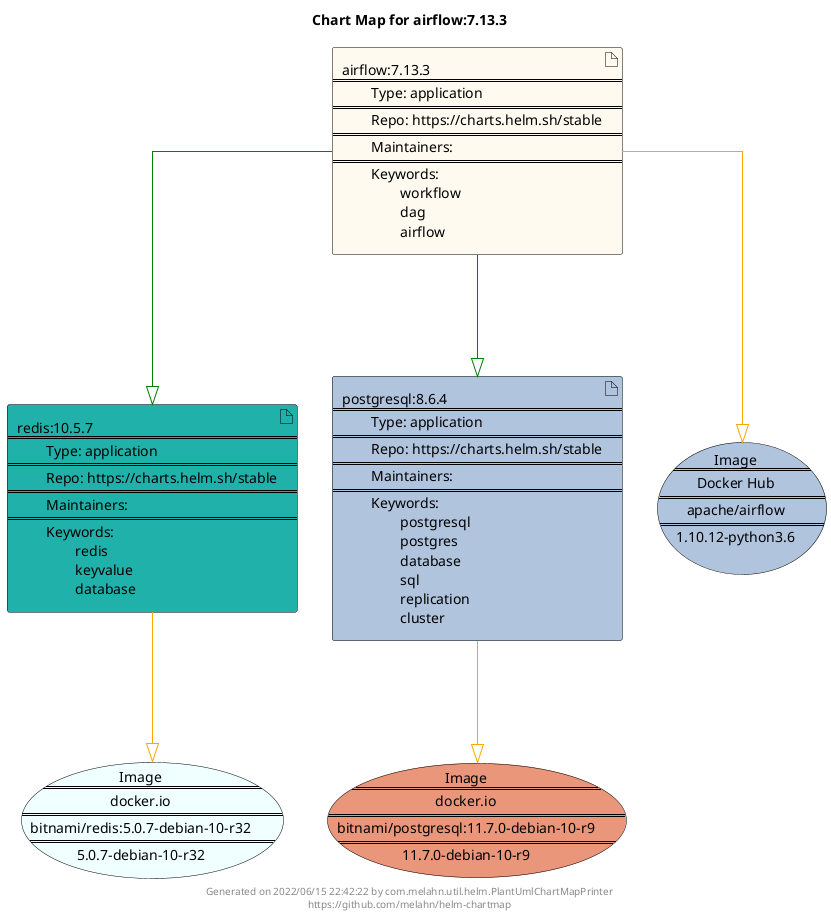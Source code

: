 @startuml
skinparam linetype ortho
skinparam backgroundColor white
skinparam usecaseBorderColor black
skinparam usecaseArrowColor LightSlateGray
skinparam artifactBorderColor black
skinparam artifactArrowColor LightSlateGray

title Chart Map for airflow:7.13.3

'There are 3 referenced Helm Charts
artifact "redis:10.5.7\n====\n\tType: application\n====\n\tRepo: https://charts.helm.sh/stable\n====\n\tMaintainers: \n====\n\tKeywords: \n\t\tredis\n\t\tkeyvalue\n\t\tdatabase" as redis_10_5_7 #LightSeaGreen
artifact "postgresql:8.6.4\n====\n\tType: application\n====\n\tRepo: https://charts.helm.sh/stable\n====\n\tMaintainers: \n====\n\tKeywords: \n\t\tpostgresql\n\t\tpostgres\n\t\tdatabase\n\t\tsql\n\t\treplication\n\t\tcluster" as postgresql_8_6_4 #LightSteelBlue
artifact "airflow:7.13.3\n====\n\tType: application\n====\n\tRepo: https://charts.helm.sh/stable\n====\n\tMaintainers: \n====\n\tKeywords: \n\t\tworkflow\n\t\tdag\n\t\tairflow" as airflow_7_13_3 #FloralWhite

'There are 3 referenced Docker Images
usecase "Image\n====\ndocker.io\n====\nbitnami/redis:5.0.7-debian-10-r32\n====\n5.0.7-debian-10-r32" as docker_io_bitnami_redis_5_0_7_debian_10_r32 #Azure
usecase "Image\n====\nDocker Hub\n====\napache/airflow\n====\n1.10.12-python3.6" as apache_airflow_1_10_12_python3_6 #LightSteelBlue
usecase "Image\n====\ndocker.io\n====\nbitnami/postgresql:11.7.0-debian-10-r9\n====\n11.7.0-debian-10-r9" as docker_io_bitnami_postgresql_11_7_0_debian_10_r9 #DarkSalmon

'Chart Dependencies
airflow_7_13_3--[#green]-|>postgresql_8_6_4
airflow_7_13_3--[#green]-|>redis_10_5_7
redis_10_5_7--[#orange]-|>docker_io_bitnami_redis_5_0_7_debian_10_r32
postgresql_8_6_4--[#orange]-|>docker_io_bitnami_postgresql_11_7_0_debian_10_r9
airflow_7_13_3--[#orange]-|>apache_airflow_1_10_12_python3_6

center footer Generated on 2022/06/15 22:42:22 by com.melahn.util.helm.PlantUmlChartMapPrinter\nhttps://github.com/melahn/helm-chartmap
@enduml

